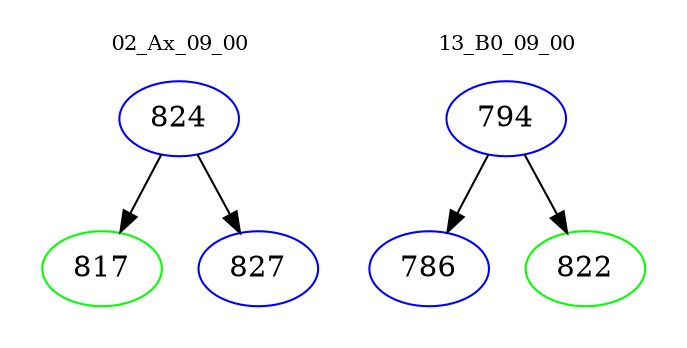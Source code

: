 digraph{
subgraph cluster_0 {
color = white
label = "02_Ax_09_00";
fontsize=10;
T0_824 [label="824", color="blue"]
T0_824 -> T0_817 [color="black"]
T0_817 [label="817", color="green"]
T0_824 -> T0_827 [color="black"]
T0_827 [label="827", color="blue"]
}
subgraph cluster_1 {
color = white
label = "13_B0_09_00";
fontsize=10;
T1_794 [label="794", color="blue"]
T1_794 -> T1_786 [color="black"]
T1_786 [label="786", color="blue"]
T1_794 -> T1_822 [color="black"]
T1_822 [label="822", color="green"]
}
}

